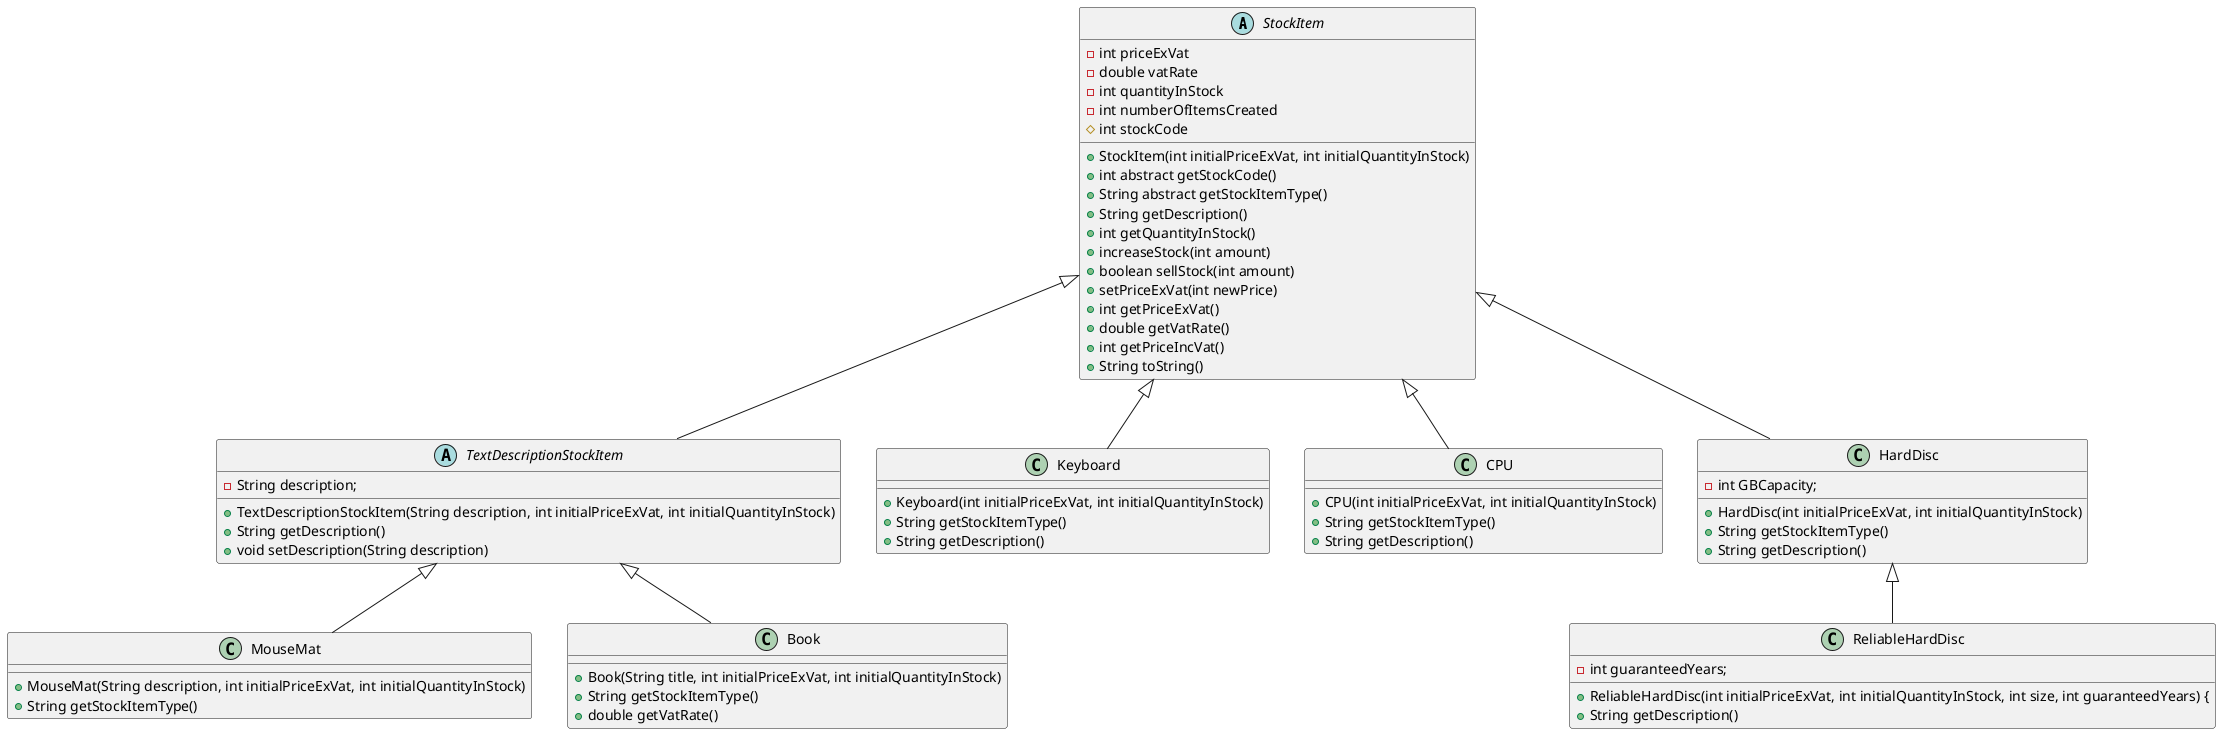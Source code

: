@startuml
abstract class StockItem {
    - int priceExVat
    - double vatRate
    - int quantityInStock
    - int numberOfItemsCreated
    # int stockCode
    + StockItem(int initialPriceExVat, int initialQuantityInStock)
    + int abstract getStockCode()
    + String abstract getStockItemType()
    + String getDescription()
    + int getQuantityInStock()
    + increaseStock(int amount)
    + boolean sellStock(int amount)
    + setPriceExVat(int newPrice)
    + int getPriceExVat()
    + double getVatRate()
    + int getPriceIncVat()
    + String toString()
}

abstract class TextDescriptionStockItem extends StockItem
{
    - String description;
    + TextDescriptionStockItem(String description, int initialPriceExVat, int initialQuantityInStock)
    + String getDescription()
    + void setDescription(String description)
}

class MouseMat extends TextDescriptionStockItem
{
    + MouseMat(String description, int initialPriceExVat, int initialQuantityInStock)
    + String getStockItemType()
}

class Book extends TextDescriptionStockItem
{
    + Book(String title, int initialPriceExVat, int initialQuantityInStock)
    + String getStockItemType()
    + double getVatRate()
}

class Keyboard extends StockItem
{
      + Keyboard(int initialPriceExVat, int initialQuantityInStock)
      + String getStockItemType()
      + String getDescription()
}

class CPU extends StockItem
{
    + CPU(int initialPriceExVat, int initialQuantityInStock)
    + String getStockItemType()
    + String getDescription()
}

class HardDisc extends StockItem
{
    - int GBCapacity;
    + HardDisc(int initialPriceExVat, int initialQuantityInStock)
    + String getStockItemType()
    + String getDescription()
}
class ReliableHardDisc extends HardDisc
{
    - int guaranteedYears;
    + ReliableHardDisc(int initialPriceExVat, int initialQuantityInStock, int size, int guaranteedYears) {
    + String getDescription()
}
@enduml